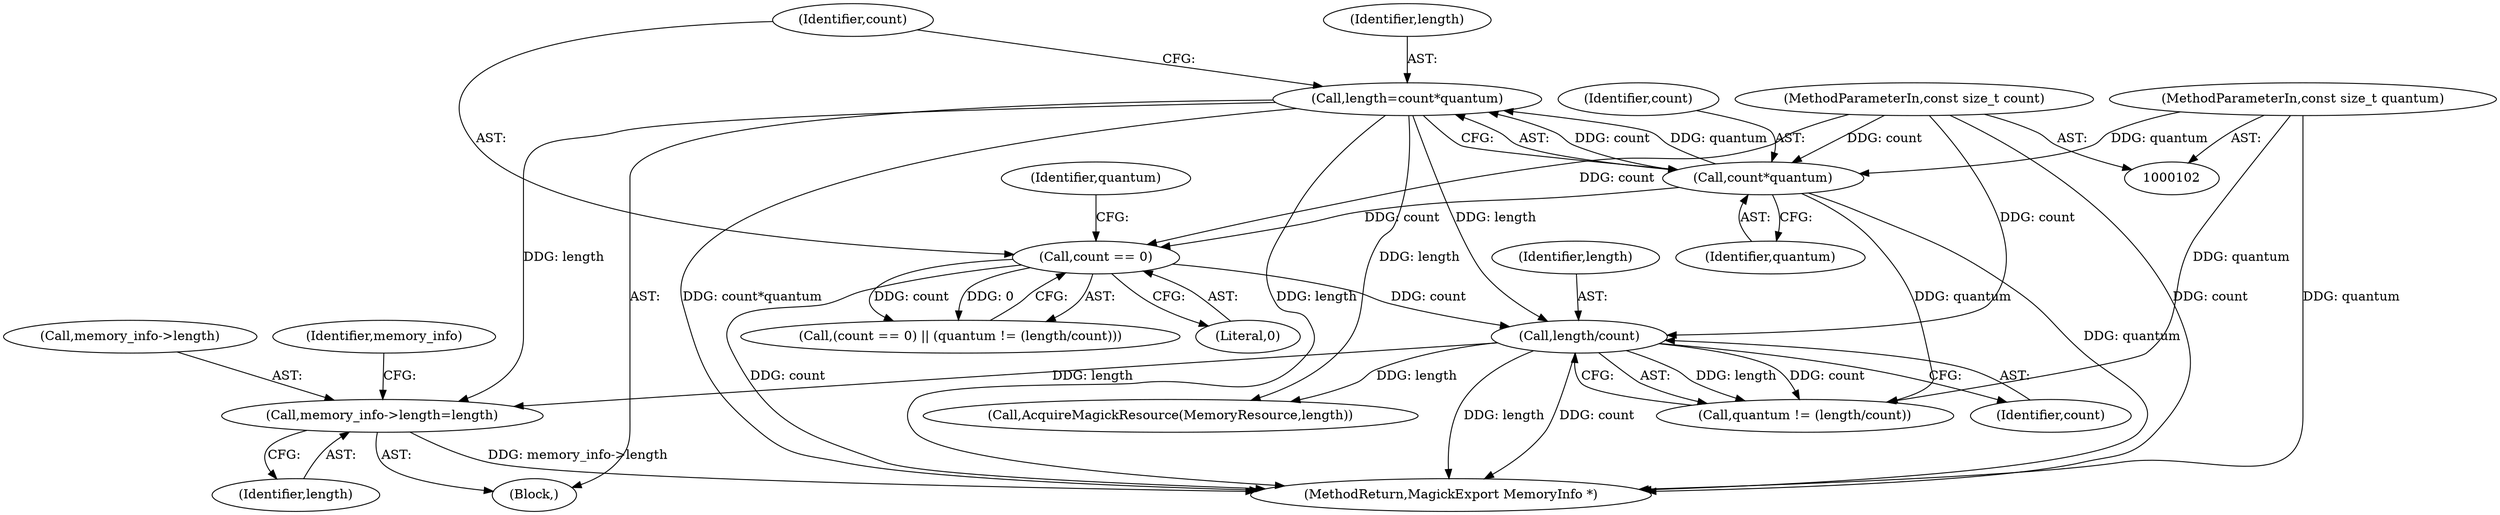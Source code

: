 digraph "0_ImageMagick_0f6fc2d5bf8f500820c3dbcf0d23ee14f2d9f734@pointer" {
"1000158" [label="(Call,memory_info->length=length)"];
"1000120" [label="(Call,length/count)"];
"1000108" [label="(Call,length=count*quantum)"];
"1000110" [label="(Call,count*quantum)"];
"1000103" [label="(MethodParameterIn,const size_t count)"];
"1000104" [label="(MethodParameterIn,const size_t quantum)"];
"1000115" [label="(Call,count == 0)"];
"1000108" [label="(Call,length=count*quantum)"];
"1000365" [label="(MethodReturn,MagickExport MemoryInfo *)"];
"1000116" [label="(Identifier,count)"];
"1000109" [label="(Identifier,length)"];
"1000111" [label="(Identifier,count)"];
"1000117" [label="(Literal,0)"];
"1000170" [label="(Call,AcquireMagickResource(MemoryResource,length))"];
"1000114" [label="(Call,(count == 0) || (quantum != (length/count)))"];
"1000120" [label="(Call,length/count)"];
"1000115" [label="(Call,count == 0)"];
"1000110" [label="(Call,count*quantum)"];
"1000119" [label="(Identifier,quantum)"];
"1000118" [label="(Call,quantum != (length/count))"];
"1000112" [label="(Identifier,quantum)"];
"1000159" [label="(Call,memory_info->length)"];
"1000165" [label="(Identifier,memory_info)"];
"1000158" [label="(Call,memory_info->length=length)"];
"1000122" [label="(Identifier,count)"];
"1000103" [label="(MethodParameterIn,const size_t count)"];
"1000162" [label="(Identifier,length)"];
"1000104" [label="(MethodParameterIn,const size_t quantum)"];
"1000105" [label="(Block,)"];
"1000121" [label="(Identifier,length)"];
"1000158" -> "1000105"  [label="AST: "];
"1000158" -> "1000162"  [label="CFG: "];
"1000159" -> "1000158"  [label="AST: "];
"1000162" -> "1000158"  [label="AST: "];
"1000165" -> "1000158"  [label="CFG: "];
"1000158" -> "1000365"  [label="DDG: memory_info->length"];
"1000120" -> "1000158"  [label="DDG: length"];
"1000108" -> "1000158"  [label="DDG: length"];
"1000120" -> "1000118"  [label="AST: "];
"1000120" -> "1000122"  [label="CFG: "];
"1000121" -> "1000120"  [label="AST: "];
"1000122" -> "1000120"  [label="AST: "];
"1000118" -> "1000120"  [label="CFG: "];
"1000120" -> "1000365"  [label="DDG: length"];
"1000120" -> "1000365"  [label="DDG: count"];
"1000120" -> "1000118"  [label="DDG: length"];
"1000120" -> "1000118"  [label="DDG: count"];
"1000108" -> "1000120"  [label="DDG: length"];
"1000115" -> "1000120"  [label="DDG: count"];
"1000103" -> "1000120"  [label="DDG: count"];
"1000120" -> "1000170"  [label="DDG: length"];
"1000108" -> "1000105"  [label="AST: "];
"1000108" -> "1000110"  [label="CFG: "];
"1000109" -> "1000108"  [label="AST: "];
"1000110" -> "1000108"  [label="AST: "];
"1000116" -> "1000108"  [label="CFG: "];
"1000108" -> "1000365"  [label="DDG: count*quantum"];
"1000108" -> "1000365"  [label="DDG: length"];
"1000110" -> "1000108"  [label="DDG: count"];
"1000110" -> "1000108"  [label="DDG: quantum"];
"1000108" -> "1000170"  [label="DDG: length"];
"1000110" -> "1000112"  [label="CFG: "];
"1000111" -> "1000110"  [label="AST: "];
"1000112" -> "1000110"  [label="AST: "];
"1000110" -> "1000365"  [label="DDG: quantum"];
"1000103" -> "1000110"  [label="DDG: count"];
"1000104" -> "1000110"  [label="DDG: quantum"];
"1000110" -> "1000115"  [label="DDG: count"];
"1000110" -> "1000118"  [label="DDG: quantum"];
"1000103" -> "1000102"  [label="AST: "];
"1000103" -> "1000365"  [label="DDG: count"];
"1000103" -> "1000115"  [label="DDG: count"];
"1000104" -> "1000102"  [label="AST: "];
"1000104" -> "1000365"  [label="DDG: quantum"];
"1000104" -> "1000118"  [label="DDG: quantum"];
"1000115" -> "1000114"  [label="AST: "];
"1000115" -> "1000117"  [label="CFG: "];
"1000116" -> "1000115"  [label="AST: "];
"1000117" -> "1000115"  [label="AST: "];
"1000119" -> "1000115"  [label="CFG: "];
"1000114" -> "1000115"  [label="CFG: "];
"1000115" -> "1000365"  [label="DDG: count"];
"1000115" -> "1000114"  [label="DDG: count"];
"1000115" -> "1000114"  [label="DDG: 0"];
}
